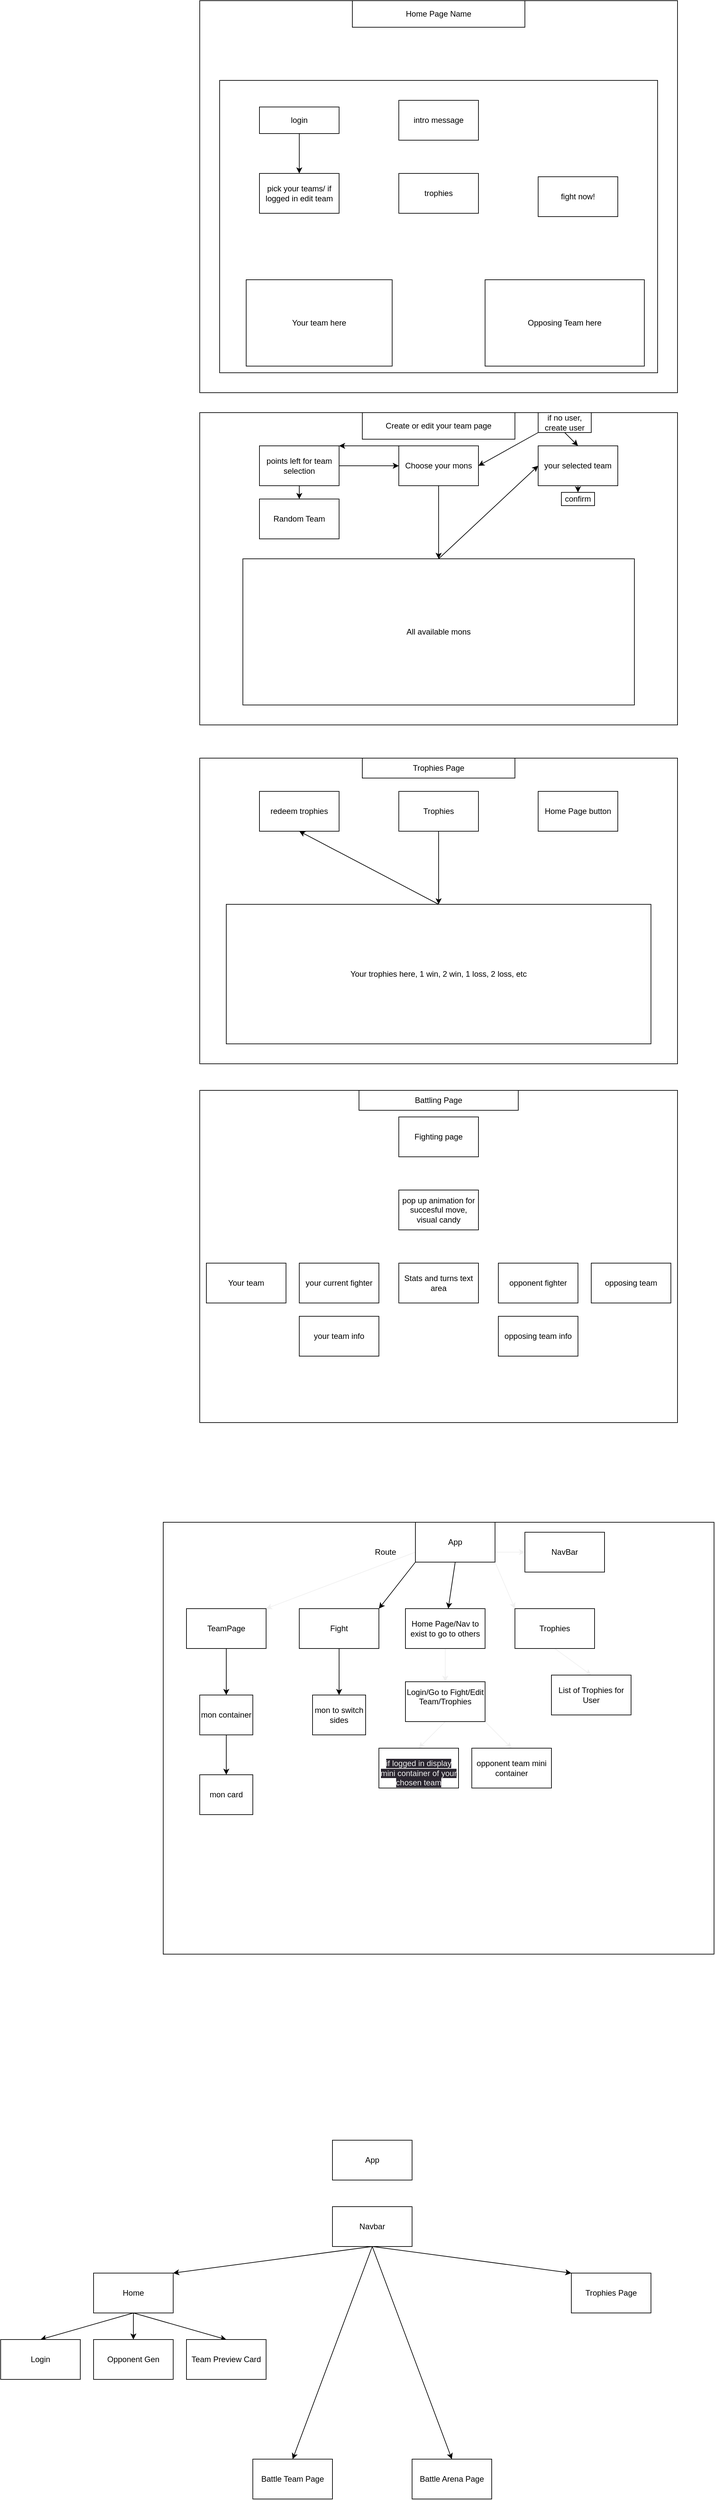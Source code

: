 <mxfile>
    <diagram id="ySNXTaIqURgEww29bVEV" name="Page-1">
        <mxGraphModel dx="2118" dy="679" grid="1" gridSize="10" guides="1" tooltips="1" connect="1" arrows="1" fold="1" page="1" pageScale="1" pageWidth="850" pageHeight="1100" math="0" shadow="0">
            <root>
                <mxCell id="0"/>
                <mxCell id="1" parent="0"/>
                <mxCell id="2" value="" style="rounded=0;whiteSpace=wrap;html=1;" parent="1" vertex="1">
                    <mxGeometry x="40" y="20" width="720" height="590" as="geometry"/>
                </mxCell>
                <mxCell id="3" value="Home Page Name" style="rounded=0;whiteSpace=wrap;html=1;" parent="1" vertex="1">
                    <mxGeometry x="270" y="20" width="260" height="40" as="geometry"/>
                </mxCell>
                <mxCell id="4" value="" style="rounded=0;whiteSpace=wrap;html=1;" parent="1" vertex="1">
                    <mxGeometry x="70" y="140" width="660" height="440" as="geometry"/>
                </mxCell>
                <mxCell id="5" value="Your team here" style="rounded=0;whiteSpace=wrap;html=1;" parent="1" vertex="1">
                    <mxGeometry x="110" y="440" width="220" height="130" as="geometry"/>
                </mxCell>
                <mxCell id="6" value="Opposing Team here" style="rounded=0;whiteSpace=wrap;html=1;" parent="1" vertex="1">
                    <mxGeometry x="470" y="440" width="240" height="130" as="geometry"/>
                </mxCell>
                <mxCell id="7" value="intro message" style="rounded=0;whiteSpace=wrap;html=1;" parent="1" vertex="1">
                    <mxGeometry x="340" y="170" width="120" height="60" as="geometry"/>
                </mxCell>
                <mxCell id="8" value="pick your teams/ if logged in edit team" style="rounded=0;whiteSpace=wrap;html=1;" parent="1" vertex="1">
                    <mxGeometry x="130" y="280" width="120" height="60" as="geometry"/>
                </mxCell>
                <mxCell id="9" value="trophies" style="rounded=0;whiteSpace=wrap;html=1;" parent="1" vertex="1">
                    <mxGeometry x="340" y="280" width="120" height="60" as="geometry"/>
                </mxCell>
                <mxCell id="10" value="fight now!" style="rounded=0;whiteSpace=wrap;html=1;" parent="1" vertex="1">
                    <mxGeometry x="550" y="285" width="120" height="60" as="geometry"/>
                </mxCell>
                <mxCell id="11" value="" style="rounded=0;whiteSpace=wrap;html=1;" parent="1" vertex="1">
                    <mxGeometry x="40" y="640" width="720" height="470" as="geometry"/>
                </mxCell>
                <mxCell id="17" style="edgeStyle=none;html=1;exitX=0.5;exitY=1;exitDx=0;exitDy=0;entryX=0.5;entryY=0;entryDx=0;entryDy=0;" parent="1" source="12" target="13" edge="1">
                    <mxGeometry relative="1" as="geometry"/>
                </mxCell>
                <mxCell id="22" style="edgeStyle=none;html=1;exitX=0;exitY=0;exitDx=0;exitDy=0;entryX=1;entryY=0;entryDx=0;entryDy=0;" parent="1" source="12" target="16" edge="1">
                    <mxGeometry relative="1" as="geometry"/>
                </mxCell>
                <mxCell id="12" value="Choose your mons" style="rounded=0;whiteSpace=wrap;html=1;" parent="1" vertex="1">
                    <mxGeometry x="340" y="690" width="120" height="60" as="geometry"/>
                </mxCell>
                <mxCell id="21" style="edgeStyle=none;html=1;exitX=0.5;exitY=0;exitDx=0;exitDy=0;entryX=0;entryY=0.5;entryDx=0;entryDy=0;" parent="1" source="13" target="14" edge="1">
                    <mxGeometry relative="1" as="geometry"/>
                </mxCell>
                <mxCell id="13" value="All available mons" style="rounded=0;whiteSpace=wrap;html=1;" parent="1" vertex="1">
                    <mxGeometry x="105" y="860" width="590" height="220" as="geometry"/>
                </mxCell>
                <mxCell id="18" style="edgeStyle=none;html=1;exitX=0.5;exitY=1;exitDx=0;exitDy=0;entryX=0.5;entryY=0;entryDx=0;entryDy=0;" parent="1" source="14" target="15" edge="1">
                    <mxGeometry relative="1" as="geometry"/>
                </mxCell>
                <mxCell id="14" value="your selected team" style="rounded=0;whiteSpace=wrap;html=1;" parent="1" vertex="1">
                    <mxGeometry x="550" y="690" width="120" height="60" as="geometry"/>
                </mxCell>
                <mxCell id="15" value="confirm" style="rounded=0;whiteSpace=wrap;html=1;" parent="1" vertex="1">
                    <mxGeometry x="585" y="760" width="50" height="20" as="geometry"/>
                </mxCell>
                <mxCell id="19" style="edgeStyle=none;html=1;exitX=1;exitY=0.5;exitDx=0;exitDy=0;entryX=0;entryY=0.5;entryDx=0;entryDy=0;" parent="1" source="16" target="12" edge="1">
                    <mxGeometry relative="1" as="geometry"/>
                </mxCell>
                <mxCell id="83" style="edgeStyle=none;html=1;exitX=0.5;exitY=1;exitDx=0;exitDy=0;entryX=0.5;entryY=0;entryDx=0;entryDy=0;" parent="1" source="16" target="82" edge="1">
                    <mxGeometry relative="1" as="geometry"/>
                </mxCell>
                <mxCell id="16" value="points left for team selection" style="rounded=0;whiteSpace=wrap;html=1;" parent="1" vertex="1">
                    <mxGeometry x="130" y="690" width="120" height="60" as="geometry"/>
                </mxCell>
                <mxCell id="23" value="" style="rounded=0;whiteSpace=wrap;html=1;" parent="1" vertex="1">
                    <mxGeometry x="40" y="1160" width="720" height="460" as="geometry"/>
                </mxCell>
                <mxCell id="27" style="edgeStyle=none;html=1;exitX=0.5;exitY=1;exitDx=0;exitDy=0;entryX=0.5;entryY=0;entryDx=0;entryDy=0;" parent="1" source="24" target="25" edge="1">
                    <mxGeometry relative="1" as="geometry"/>
                </mxCell>
                <mxCell id="24" value="Trophies" style="rounded=0;whiteSpace=wrap;html=1;" parent="1" vertex="1">
                    <mxGeometry x="340" y="1210" width="120" height="60" as="geometry"/>
                </mxCell>
                <mxCell id="28" style="edgeStyle=none;html=1;exitX=0.5;exitY=0;exitDx=0;exitDy=0;entryX=0.5;entryY=1;entryDx=0;entryDy=0;" parent="1" source="25" target="26" edge="1">
                    <mxGeometry relative="1" as="geometry"/>
                </mxCell>
                <mxCell id="25" value="Your trophies here, 1 win, 2 win, 1 loss, 2 loss, etc" style="rounded=0;whiteSpace=wrap;html=1;" parent="1" vertex="1">
                    <mxGeometry x="80" y="1380" width="640" height="210" as="geometry"/>
                </mxCell>
                <mxCell id="26" value="redeem trophies" style="rounded=0;whiteSpace=wrap;html=1;" parent="1" vertex="1">
                    <mxGeometry x="130" y="1210" width="120" height="60" as="geometry"/>
                </mxCell>
                <mxCell id="29" value="Home Page button" style="rounded=0;whiteSpace=wrap;html=1;" parent="1" vertex="1">
                    <mxGeometry x="550" y="1210" width="120" height="60" as="geometry"/>
                </mxCell>
                <mxCell id="30" value="" style="rounded=0;whiteSpace=wrap;html=1;" parent="1" vertex="1">
                    <mxGeometry x="40" y="1660" width="720" height="500" as="geometry"/>
                </mxCell>
                <mxCell id="31" value="Fighting page" style="rounded=0;whiteSpace=wrap;html=1;" parent="1" vertex="1">
                    <mxGeometry x="340" y="1700" width="120" height="60" as="geometry"/>
                </mxCell>
                <mxCell id="32" value="Your team" style="rounded=0;whiteSpace=wrap;html=1;" parent="1" vertex="1">
                    <mxGeometry x="50" y="1920" width="120" height="60" as="geometry"/>
                </mxCell>
                <mxCell id="33" value="opposing team" style="rounded=0;whiteSpace=wrap;html=1;" parent="1" vertex="1">
                    <mxGeometry x="630" y="1920" width="120" height="60" as="geometry"/>
                </mxCell>
                <mxCell id="34" value="Stats and turns text area" style="rounded=0;whiteSpace=wrap;html=1;" parent="1" vertex="1">
                    <mxGeometry x="340" y="1920" width="120" height="60" as="geometry"/>
                </mxCell>
                <mxCell id="35" value="your current fighter" style="rounded=0;whiteSpace=wrap;html=1;" parent="1" vertex="1">
                    <mxGeometry x="190" y="1920" width="120" height="60" as="geometry"/>
                </mxCell>
                <mxCell id="36" value="opponent fighter" style="rounded=0;whiteSpace=wrap;html=1;" parent="1" vertex="1">
                    <mxGeometry x="490" y="1920" width="120" height="60" as="geometry"/>
                </mxCell>
                <mxCell id="37" value="your team info" style="rounded=0;whiteSpace=wrap;html=1;" parent="1" vertex="1">
                    <mxGeometry x="190" y="2000" width="120" height="60" as="geometry"/>
                </mxCell>
                <mxCell id="38" value="opposing team info" style="rounded=0;whiteSpace=wrap;html=1;" parent="1" vertex="1">
                    <mxGeometry x="490" y="2000" width="120" height="60" as="geometry"/>
                </mxCell>
                <mxCell id="39" value="pop up animation for succesful move, visual candy" style="rounded=0;whiteSpace=wrap;html=1;" parent="1" vertex="1">
                    <mxGeometry x="340" y="1810" width="120" height="60" as="geometry"/>
                </mxCell>
                <mxCell id="43" style="edgeStyle=none;html=1;exitX=0.5;exitY=1;exitDx=0;exitDy=0;" parent="1" source="41" target="8" edge="1">
                    <mxGeometry relative="1" as="geometry"/>
                </mxCell>
                <mxCell id="41" value="login" style="rounded=0;whiteSpace=wrap;html=1;" parent="1" vertex="1">
                    <mxGeometry x="130" y="180" width="120" height="40" as="geometry"/>
                </mxCell>
                <mxCell id="51" style="edgeStyle=none;html=1;exitX=0;exitY=1;exitDx=0;exitDy=0;entryX=1;entryY=0.5;entryDx=0;entryDy=0;" parent="1" source="44" target="12" edge="1">
                    <mxGeometry relative="1" as="geometry"/>
                </mxCell>
                <mxCell id="52" style="edgeStyle=none;html=1;exitX=0.5;exitY=1;exitDx=0;exitDy=0;entryX=0.5;entryY=0;entryDx=0;entryDy=0;" parent="1" source="44" target="14" edge="1">
                    <mxGeometry relative="1" as="geometry"/>
                </mxCell>
                <mxCell id="44" value="if no user, create user" style="rounded=0;whiteSpace=wrap;html=1;" parent="1" vertex="1">
                    <mxGeometry x="550" y="640" width="80" height="30" as="geometry"/>
                </mxCell>
                <mxCell id="48" value="Create or edit your team page" style="rounded=0;whiteSpace=wrap;html=1;" parent="1" vertex="1">
                    <mxGeometry x="285" y="640" width="230" height="40" as="geometry"/>
                </mxCell>
                <mxCell id="49" value="Trophies Page" style="rounded=0;whiteSpace=wrap;html=1;" parent="1" vertex="1">
                    <mxGeometry x="285" y="1160" width="230" height="30" as="geometry"/>
                </mxCell>
                <mxCell id="50" value="Battling Page" style="rounded=0;whiteSpace=wrap;html=1;" parent="1" vertex="1">
                    <mxGeometry x="280" y="1660" width="240" height="30" as="geometry"/>
                </mxCell>
                <mxCell id="53" value="" style="rounded=0;whiteSpace=wrap;html=1;" parent="1" vertex="1">
                    <mxGeometry x="-15" y="2310" width="830" height="650" as="geometry"/>
                </mxCell>
                <mxCell id="60" style="edgeStyle=none;html=1;exitX=0.5;exitY=1;exitDx=0;exitDy=0;" parent="1" source="54" target="58" edge="1">
                    <mxGeometry relative="1" as="geometry"/>
                </mxCell>
                <mxCell id="85" style="html=1;exitX=0;exitY=1;exitDx=0;exitDy=0;entryX=1;entryY=0;entryDx=0;entryDy=0;" parent="1" source="54" target="55" edge="1">
                    <mxGeometry relative="1" as="geometry"/>
                </mxCell>
                <mxCell id="86" style="edgeStyle=none;html=1;exitX=1;exitY=1;exitDx=0;exitDy=0;entryX=0;entryY=0;entryDx=0;entryDy=0;strokeColor=#F0F0F0;" parent="1" source="54" target="57" edge="1">
                    <mxGeometry relative="1" as="geometry"/>
                </mxCell>
                <mxCell id="88" style="edgeStyle=none;html=1;exitX=1;exitY=0.75;exitDx=0;exitDy=0;strokeColor=#F0F0F0;" parent="1" source="54" target="56" edge="1">
                    <mxGeometry relative="1" as="geometry"/>
                </mxCell>
                <mxCell id="92" style="edgeStyle=none;html=1;exitX=0;exitY=0.75;exitDx=0;exitDy=0;entryX=1;entryY=0;entryDx=0;entryDy=0;strokeColor=#F0F0F0;" parent="1" source="54" target="91" edge="1">
                    <mxGeometry relative="1" as="geometry"/>
                </mxCell>
                <mxCell id="54" value="App" style="rounded=0;whiteSpace=wrap;html=1;" parent="1" vertex="1">
                    <mxGeometry x="365" y="2310" width="120" height="60" as="geometry"/>
                </mxCell>
                <mxCell id="77" style="edgeStyle=none;html=1;exitX=0.5;exitY=1;exitDx=0;exitDy=0;entryX=0.5;entryY=0;entryDx=0;entryDy=0;" parent="1" source="55" target="76" edge="1">
                    <mxGeometry relative="1" as="geometry"/>
                </mxCell>
                <mxCell id="55" value="Fight" style="rounded=0;whiteSpace=wrap;html=1;" parent="1" vertex="1">
                    <mxGeometry x="190" y="2440" width="120" height="60" as="geometry"/>
                </mxCell>
                <mxCell id="56" value="NavBar" style="rounded=0;whiteSpace=wrap;html=1;" parent="1" vertex="1">
                    <mxGeometry x="530" y="2325" width="120" height="60" as="geometry"/>
                </mxCell>
                <mxCell id="99" style="edgeStyle=none;html=1;exitX=0.5;exitY=1;exitDx=0;exitDy=0;entryX=0.5;entryY=0;entryDx=0;entryDy=0;strokeColor=#F0F0F0;" parent="1" source="57" target="98" edge="1">
                    <mxGeometry relative="1" as="geometry"/>
                </mxCell>
                <mxCell id="57" value="Trophies" style="rounded=0;whiteSpace=wrap;html=1;" parent="1" vertex="1">
                    <mxGeometry x="515" y="2440" width="120" height="60" as="geometry"/>
                </mxCell>
                <mxCell id="84" style="html=1;exitX=0.5;exitY=1;exitDx=0;exitDy=0;" parent="1" source="91" target="73" edge="1">
                    <mxGeometry relative="1" as="geometry"/>
                </mxCell>
                <mxCell id="93" style="edgeStyle=none;html=1;strokeColor=#F0F0F0;" parent="1" source="58" target="59" edge="1">
                    <mxGeometry relative="1" as="geometry"/>
                </mxCell>
                <mxCell id="58" value="Home Page/Nav to exist to go to others" style="rounded=0;whiteSpace=wrap;html=1;" parent="1" vertex="1">
                    <mxGeometry x="350" y="2440" width="120" height="60" as="geometry"/>
                </mxCell>
                <mxCell id="95" style="edgeStyle=none;html=1;exitX=0.5;exitY=1;exitDx=0;exitDy=0;entryX=0.5;entryY=0;entryDx=0;entryDy=0;strokeColor=#F0F0F0;" parent="1" source="59" target="94" edge="1">
                    <mxGeometry relative="1" as="geometry"/>
                </mxCell>
                <mxCell id="97" style="edgeStyle=none;html=1;exitX=1;exitY=1;exitDx=0;exitDy=0;entryX=0.5;entryY=0;entryDx=0;entryDy=0;strokeColor=#F0F0F0;" parent="1" source="59" target="96" edge="1">
                    <mxGeometry relative="1" as="geometry"/>
                </mxCell>
                <mxCell id="59" value="Login/Go to Fight/Edit Team/Trophies&lt;br&gt;&lt;br&gt;" style="rounded=0;whiteSpace=wrap;html=1;" parent="1" vertex="1">
                    <mxGeometry x="350" y="2550" width="120" height="60" as="geometry"/>
                </mxCell>
                <mxCell id="72" value="mon card" style="rounded=0;whiteSpace=wrap;html=1;" parent="1" vertex="1">
                    <mxGeometry x="40" y="2690" width="80" height="60" as="geometry"/>
                </mxCell>
                <mxCell id="75" style="edgeStyle=none;html=1;entryX=0.5;entryY=0;entryDx=0;entryDy=0;exitX=0.5;exitY=1;exitDx=0;exitDy=0;" parent="1" source="73" target="72" edge="1">
                    <mxGeometry relative="1" as="geometry">
                        <mxPoint x="410" y="2630" as="sourcePoint"/>
                    </mxGeometry>
                </mxCell>
                <mxCell id="73" value="mon container" style="rounded=0;whiteSpace=wrap;html=1;" parent="1" vertex="1">
                    <mxGeometry x="40" y="2570" width="80" height="60" as="geometry"/>
                </mxCell>
                <mxCell id="76" value="mon to switch sides" style="rounded=0;whiteSpace=wrap;html=1;" parent="1" vertex="1">
                    <mxGeometry x="210" y="2570" width="80" height="60" as="geometry"/>
                </mxCell>
                <mxCell id="82" value="Random Team" style="rounded=0;whiteSpace=wrap;html=1;" parent="1" vertex="1">
                    <mxGeometry x="130" y="770" width="120" height="60" as="geometry"/>
                </mxCell>
                <mxCell id="87" value="Route" style="text;strokeColor=none;align=center;fillColor=none;html=1;verticalAlign=middle;whiteSpace=wrap;rounded=0;" parent="1" vertex="1">
                    <mxGeometry x="290" y="2340" width="60" height="30" as="geometry"/>
                </mxCell>
                <mxCell id="91" value="TeamPage" style="whiteSpace=wrap;html=1;" parent="1" vertex="1">
                    <mxGeometry x="20" y="2440" width="120" height="60" as="geometry"/>
                </mxCell>
                <mxCell id="94" value="&lt;br&gt;&lt;span style=&quot;color: rgb(240, 240, 240); font-family: Helvetica; font-size: 12px; font-style: normal; font-variant-ligatures: normal; font-variant-caps: normal; letter-spacing: normal; orphans: 2; text-align: center; text-indent: 0px; text-transform: none; widows: 2; word-spacing: 0px; -webkit-text-stroke-width: 0px; background-color: rgb(42, 37, 47); text-decoration-thickness: initial; text-decoration-style: initial; text-decoration-color: initial; float: none; display: inline !important;&quot;&gt;if logged in display mini container of your chosen team&lt;/span&gt;&lt;br&gt;" style="whiteSpace=wrap;html=1;" parent="1" vertex="1">
                    <mxGeometry x="310" y="2650" width="120" height="60" as="geometry"/>
                </mxCell>
                <mxCell id="96" value="opponent team mini container" style="whiteSpace=wrap;html=1;" parent="1" vertex="1">
                    <mxGeometry x="450" y="2650" width="120" height="60" as="geometry"/>
                </mxCell>
                <mxCell id="98" value="List of Trophies for User" style="whiteSpace=wrap;html=1;" parent="1" vertex="1">
                    <mxGeometry x="570" y="2540" width="120" height="60" as="geometry"/>
                </mxCell>
                <mxCell id="100" value="App" style="rounded=0;whiteSpace=wrap;html=1;" parent="1" vertex="1">
                    <mxGeometry x="240" y="3240" width="120" height="60" as="geometry"/>
                </mxCell>
                <mxCell id="108" style="edgeStyle=none;html=1;exitX=0.5;exitY=1;exitDx=0;exitDy=0;entryX=1;entryY=0;entryDx=0;entryDy=0;" parent="1" source="101" target="102" edge="1">
                    <mxGeometry relative="1" as="geometry"/>
                </mxCell>
                <mxCell id="109" style="edgeStyle=none;html=1;exitX=0.5;exitY=1;exitDx=0;exitDy=0;entryX=0.5;entryY=0;entryDx=0;entryDy=0;" parent="1" source="101" target="103" edge="1">
                    <mxGeometry relative="1" as="geometry"/>
                </mxCell>
                <mxCell id="110" style="edgeStyle=none;html=1;exitX=0.5;exitY=1;exitDx=0;exitDy=0;entryX=0.5;entryY=0;entryDx=0;entryDy=0;" parent="1" source="101" target="104" edge="1">
                    <mxGeometry relative="1" as="geometry"/>
                </mxCell>
                <mxCell id="111" style="edgeStyle=none;html=1;exitX=0.5;exitY=1;exitDx=0;exitDy=0;entryX=0;entryY=0;entryDx=0;entryDy=0;" parent="1" source="101" target="105" edge="1">
                    <mxGeometry relative="1" as="geometry"/>
                </mxCell>
                <mxCell id="101" value="Navbar" style="rounded=0;whiteSpace=wrap;html=1;" parent="1" vertex="1">
                    <mxGeometry x="240" y="3340" width="120" height="60" as="geometry"/>
                </mxCell>
                <mxCell id="107" style="edgeStyle=none;html=1;entryX=0.5;entryY=0;entryDx=0;entryDy=0;" parent="1" target="106" edge="1">
                    <mxGeometry relative="1" as="geometry">
                        <mxPoint x="-60" y="3500" as="sourcePoint"/>
                    </mxGeometry>
                </mxCell>
                <mxCell id="114" style="edgeStyle=none;html=1;exitX=0.5;exitY=1;exitDx=0;exitDy=0;entryX=0.5;entryY=0;entryDx=0;entryDy=0;" parent="1" source="102" target="112" edge="1">
                    <mxGeometry relative="1" as="geometry"/>
                </mxCell>
                <mxCell id="116" style="edgeStyle=none;html=1;exitX=0.5;exitY=1;exitDx=0;exitDy=0;entryX=0.5;entryY=0;entryDx=0;entryDy=0;" parent="1" source="102" target="115" edge="1">
                    <mxGeometry relative="1" as="geometry"/>
                </mxCell>
                <mxCell id="102" value="Home" style="rounded=0;whiteSpace=wrap;html=1;" parent="1" vertex="1">
                    <mxGeometry x="-120" y="3440" width="120" height="60" as="geometry"/>
                </mxCell>
                <mxCell id="103" value="Battle Team Page" style="rounded=0;whiteSpace=wrap;html=1;" parent="1" vertex="1">
                    <mxGeometry x="120" y="3720" width="120" height="60" as="geometry"/>
                </mxCell>
                <mxCell id="104" value="Battle Arena Page" style="rounded=0;whiteSpace=wrap;html=1;" parent="1" vertex="1">
                    <mxGeometry x="360" y="3720" width="120" height="60" as="geometry"/>
                </mxCell>
                <mxCell id="105" value="Trophies Page" style="rounded=0;whiteSpace=wrap;html=1;" parent="1" vertex="1">
                    <mxGeometry x="600" y="3440" width="120" height="60" as="geometry"/>
                </mxCell>
                <mxCell id="106" value="Login" style="rounded=0;whiteSpace=wrap;html=1;" parent="1" vertex="1">
                    <mxGeometry x="-260" y="3540" width="120" height="60" as="geometry"/>
                </mxCell>
                <mxCell id="112" value="Team Preview Card" style="rounded=0;whiteSpace=wrap;html=1;" parent="1" vertex="1">
                    <mxGeometry x="20" y="3540" width="120" height="60" as="geometry"/>
                </mxCell>
                <mxCell id="115" value="Opponent Gen" style="rounded=0;whiteSpace=wrap;html=1;" parent="1" vertex="1">
                    <mxGeometry x="-120" y="3540" width="120" height="60" as="geometry"/>
                </mxCell>
            </root>
        </mxGraphModel>
    </diagram>
    <diagram id="VmkNJL4O9xOkNCY1BUPm" name="Page-2">
        <mxGraphModel dx="1268" dy="679" grid="1" gridSize="10" guides="1" tooltips="1" connect="1" arrows="1" fold="1" page="1" pageScale="1" pageWidth="850" pageHeight="1100" math="0" shadow="0">
            <root>
                <mxCell id="0"/>
                <mxCell id="1" parent="0"/>
                <mxCell id="daQbohR-gq2aVv0jcW8H-8" style="html=1;exitX=0;exitY=1;exitDx=0;exitDy=0;" parent="1" source="daQbohR-gq2aVv0jcW8H-1" target="daQbohR-gq2aVv0jcW8H-2" edge="1">
                    <mxGeometry relative="1" as="geometry"/>
                </mxCell>
                <mxCell id="daQbohR-gq2aVv0jcW8H-1" value="Home Page/Team Setup Page" style="whiteSpace=wrap;html=1;" parent="1" vertex="1">
                    <mxGeometry x="360" y="100" width="120" height="70" as="geometry"/>
                </mxCell>
                <mxCell id="daQbohR-gq2aVv0jcW8H-10" style="html=1;exitX=0;exitY=1;exitDx=0;exitDy=0;" parent="1" source="daQbohR-gq2aVv0jcW8H-2" target="daQbohR-gq2aVv0jcW8H-3" edge="1">
                    <mxGeometry relative="1" as="geometry"/>
                </mxCell>
                <mxCell id="daQbohR-gq2aVv0jcW8H-11" style="edgeStyle=none;html=1;exitX=1;exitY=1;exitDx=0;exitDy=0;" parent="1" source="daQbohR-gq2aVv0jcW8H-2" target="daQbohR-gq2aVv0jcW8H-4" edge="1">
                    <mxGeometry relative="1" as="geometry"/>
                </mxCell>
                <mxCell id="daQbohR-gq2aVv0jcW8H-17" style="edgeStyle=none;shape=link;html=1;exitX=1;exitY=0.5;exitDx=0;exitDy=0;entryX=-0.02;entryY=0.367;entryDx=0;entryDy=0;entryPerimeter=0;" parent="1" source="daQbohR-gq2aVv0jcW8H-2" target="daQbohR-gq2aVv0jcW8H-7" edge="1">
                    <mxGeometry relative="1" as="geometry"/>
                </mxCell>
                <mxCell id="daQbohR-gq2aVv0jcW8H-2" value="Preview Page" style="whiteSpace=wrap;html=1;" parent="1" vertex="1">
                    <mxGeometry x="250" y="205" width="120" height="60" as="geometry"/>
                </mxCell>
                <mxCell id="daQbohR-gq2aVv0jcW8H-3" value="UserTeam/ TeamPreview Card" style="whiteSpace=wrap;html=1;" parent="1" vertex="1">
                    <mxGeometry x="170" y="330" width="120" height="60" as="geometry"/>
                </mxCell>
                <mxCell id="daQbohR-gq2aVv0jcW8H-4" value="Opponent/ TeamPreivew Card" style="whiteSpace=wrap;html=1;" parent="1" vertex="1">
                    <mxGeometry x="320" y="330" width="120" height="60" as="geometry"/>
                </mxCell>
                <mxCell id="daQbohR-gq2aVv0jcW8H-7" value="Generate Opponent&lt;br&gt;&amp;amp;&lt;br&gt;Render Opponet&lt;br&gt;w/&lt;br&gt;randomize Button" style="whiteSpace=wrap;html=1;" parent="1" vertex="1">
                    <mxGeometry x="450" y="200" width="150" height="90" as="geometry"/>
                </mxCell>
                <mxCell id="daQbohR-gq2aVv0jcW8H-20" style="edgeStyle=none;html=1;exitX=0;exitY=1;exitDx=0;exitDy=0;entryX=0.5;entryY=0;entryDx=0;entryDy=0;" parent="1" source="daQbohR-gq2aVv0jcW8H-12" target="daQbohR-gq2aVv0jcW8H-13" edge="1">
                    <mxGeometry relative="1" as="geometry"/>
                </mxCell>
                <mxCell id="daQbohR-gq2aVv0jcW8H-12" value="BattleArenPage" style="whiteSpace=wrap;html=1;" parent="1" vertex="1">
                    <mxGeometry x="365" y="440" width="120" height="60" as="geometry"/>
                </mxCell>
                <mxCell id="daQbohR-gq2aVv0jcW8H-16" style="edgeStyle=none;shape=link;html=1;exitX=1;exitY=0.5;exitDx=0;exitDy=0;" parent="1" source="daQbohR-gq2aVv0jcW8H-13" target="daQbohR-gq2aVv0jcW8H-14" edge="1">
                    <mxGeometry relative="1" as="geometry"/>
                </mxCell>
                <mxCell id="daQbohR-gq2aVv0jcW8H-21" style="edgeStyle=none;html=1;exitX=0;exitY=1;exitDx=0;exitDy=0;entryX=0.5;entryY=0;entryDx=0;entryDy=0;" parent="1" source="daQbohR-gq2aVv0jcW8H-13" target="daQbohR-gq2aVv0jcW8H-18" edge="1">
                    <mxGeometry relative="1" as="geometry"/>
                </mxCell>
                <mxCell id="daQbohR-gq2aVv0jcW8H-22" style="edgeStyle=none;html=1;exitX=1;exitY=1;exitDx=0;exitDy=0;" parent="1" source="daQbohR-gq2aVv0jcW8H-13" target="daQbohR-gq2aVv0jcW8H-19" edge="1">
                    <mxGeometry relative="1" as="geometry"/>
                </mxCell>
                <mxCell id="daQbohR-gq2aVv0jcW8H-25" style="edgeStyle=none;html=1;exitX=0.25;exitY=1;exitDx=0;exitDy=0;entryX=0.5;entryY=0;entryDx=0;entryDy=0;" parent="1" source="daQbohR-gq2aVv0jcW8H-13" target="daQbohR-gq2aVv0jcW8H-23" edge="1">
                    <mxGeometry relative="1" as="geometry"/>
                </mxCell>
                <mxCell id="daQbohR-gq2aVv0jcW8H-26" style="edgeStyle=none;html=1;exitX=0.75;exitY=1;exitDx=0;exitDy=0;" parent="1" source="daQbohR-gq2aVv0jcW8H-13" target="daQbohR-gq2aVv0jcW8H-24" edge="1">
                    <mxGeometry relative="1" as="geometry"/>
                </mxCell>
                <mxCell id="daQbohR-gq2aVv0jcW8H-13" value="Arena Container:&lt;br&gt;Hp: v Hp:" style="whiteSpace=wrap;html=1;" parent="1" vertex="1">
                    <mxGeometry x="260" y="560" width="120" height="60" as="geometry"/>
                </mxCell>
                <mxCell id="daQbohR-gq2aVv0jcW8H-14" value="Default: Waiting for user or Opponent" style="whiteSpace=wrap;html=1;" parent="1" vertex="1">
                    <mxGeometry x="460" y="560" width="120" height="60" as="geometry"/>
                </mxCell>
                <mxCell id="daQbohR-gq2aVv0jcW8H-18" value="User Fighter:&lt;br&gt;Sprite&lt;br&gt;Moves&lt;br&gt;TeamList" style="whiteSpace=wrap;html=1;" parent="1" vertex="1">
                    <mxGeometry x="60" y="670" width="120" height="90" as="geometry"/>
                </mxCell>
                <mxCell id="daQbohR-gq2aVv0jcW8H-19" value="Oppoent Fighter:&lt;br&gt;Sprite&lt;br&gt;Moves&lt;br&gt;TeamList" style="whiteSpace=wrap;html=1;" parent="1" vertex="1">
                    <mxGeometry x="460" y="675" width="120" height="90" as="geometry"/>
                </mxCell>
                <mxCell id="daQbohR-gq2aVv0jcW8H-23" value="User&lt;br&gt;TeamList" style="whiteSpace=wrap;html=1;" parent="1" vertex="1">
                    <mxGeometry x="225" y="675" width="75" height="60" as="geometry"/>
                </mxCell>
                <mxCell id="daQbohR-gq2aVv0jcW8H-24" value="Opp&lt;br&gt;TeamList" style="whiteSpace=wrap;html=1;" parent="1" vertex="1">
                    <mxGeometry x="340" y="675" width="65" height="60" as="geometry"/>
                </mxCell>
            </root>
        </mxGraphModel>
    </diagram>
</mxfile>